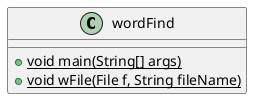 @startuml
Class wordFind{
+{static}void main(String[] args)
+{static}void wFile(File f, String fileName)
}
@enduml